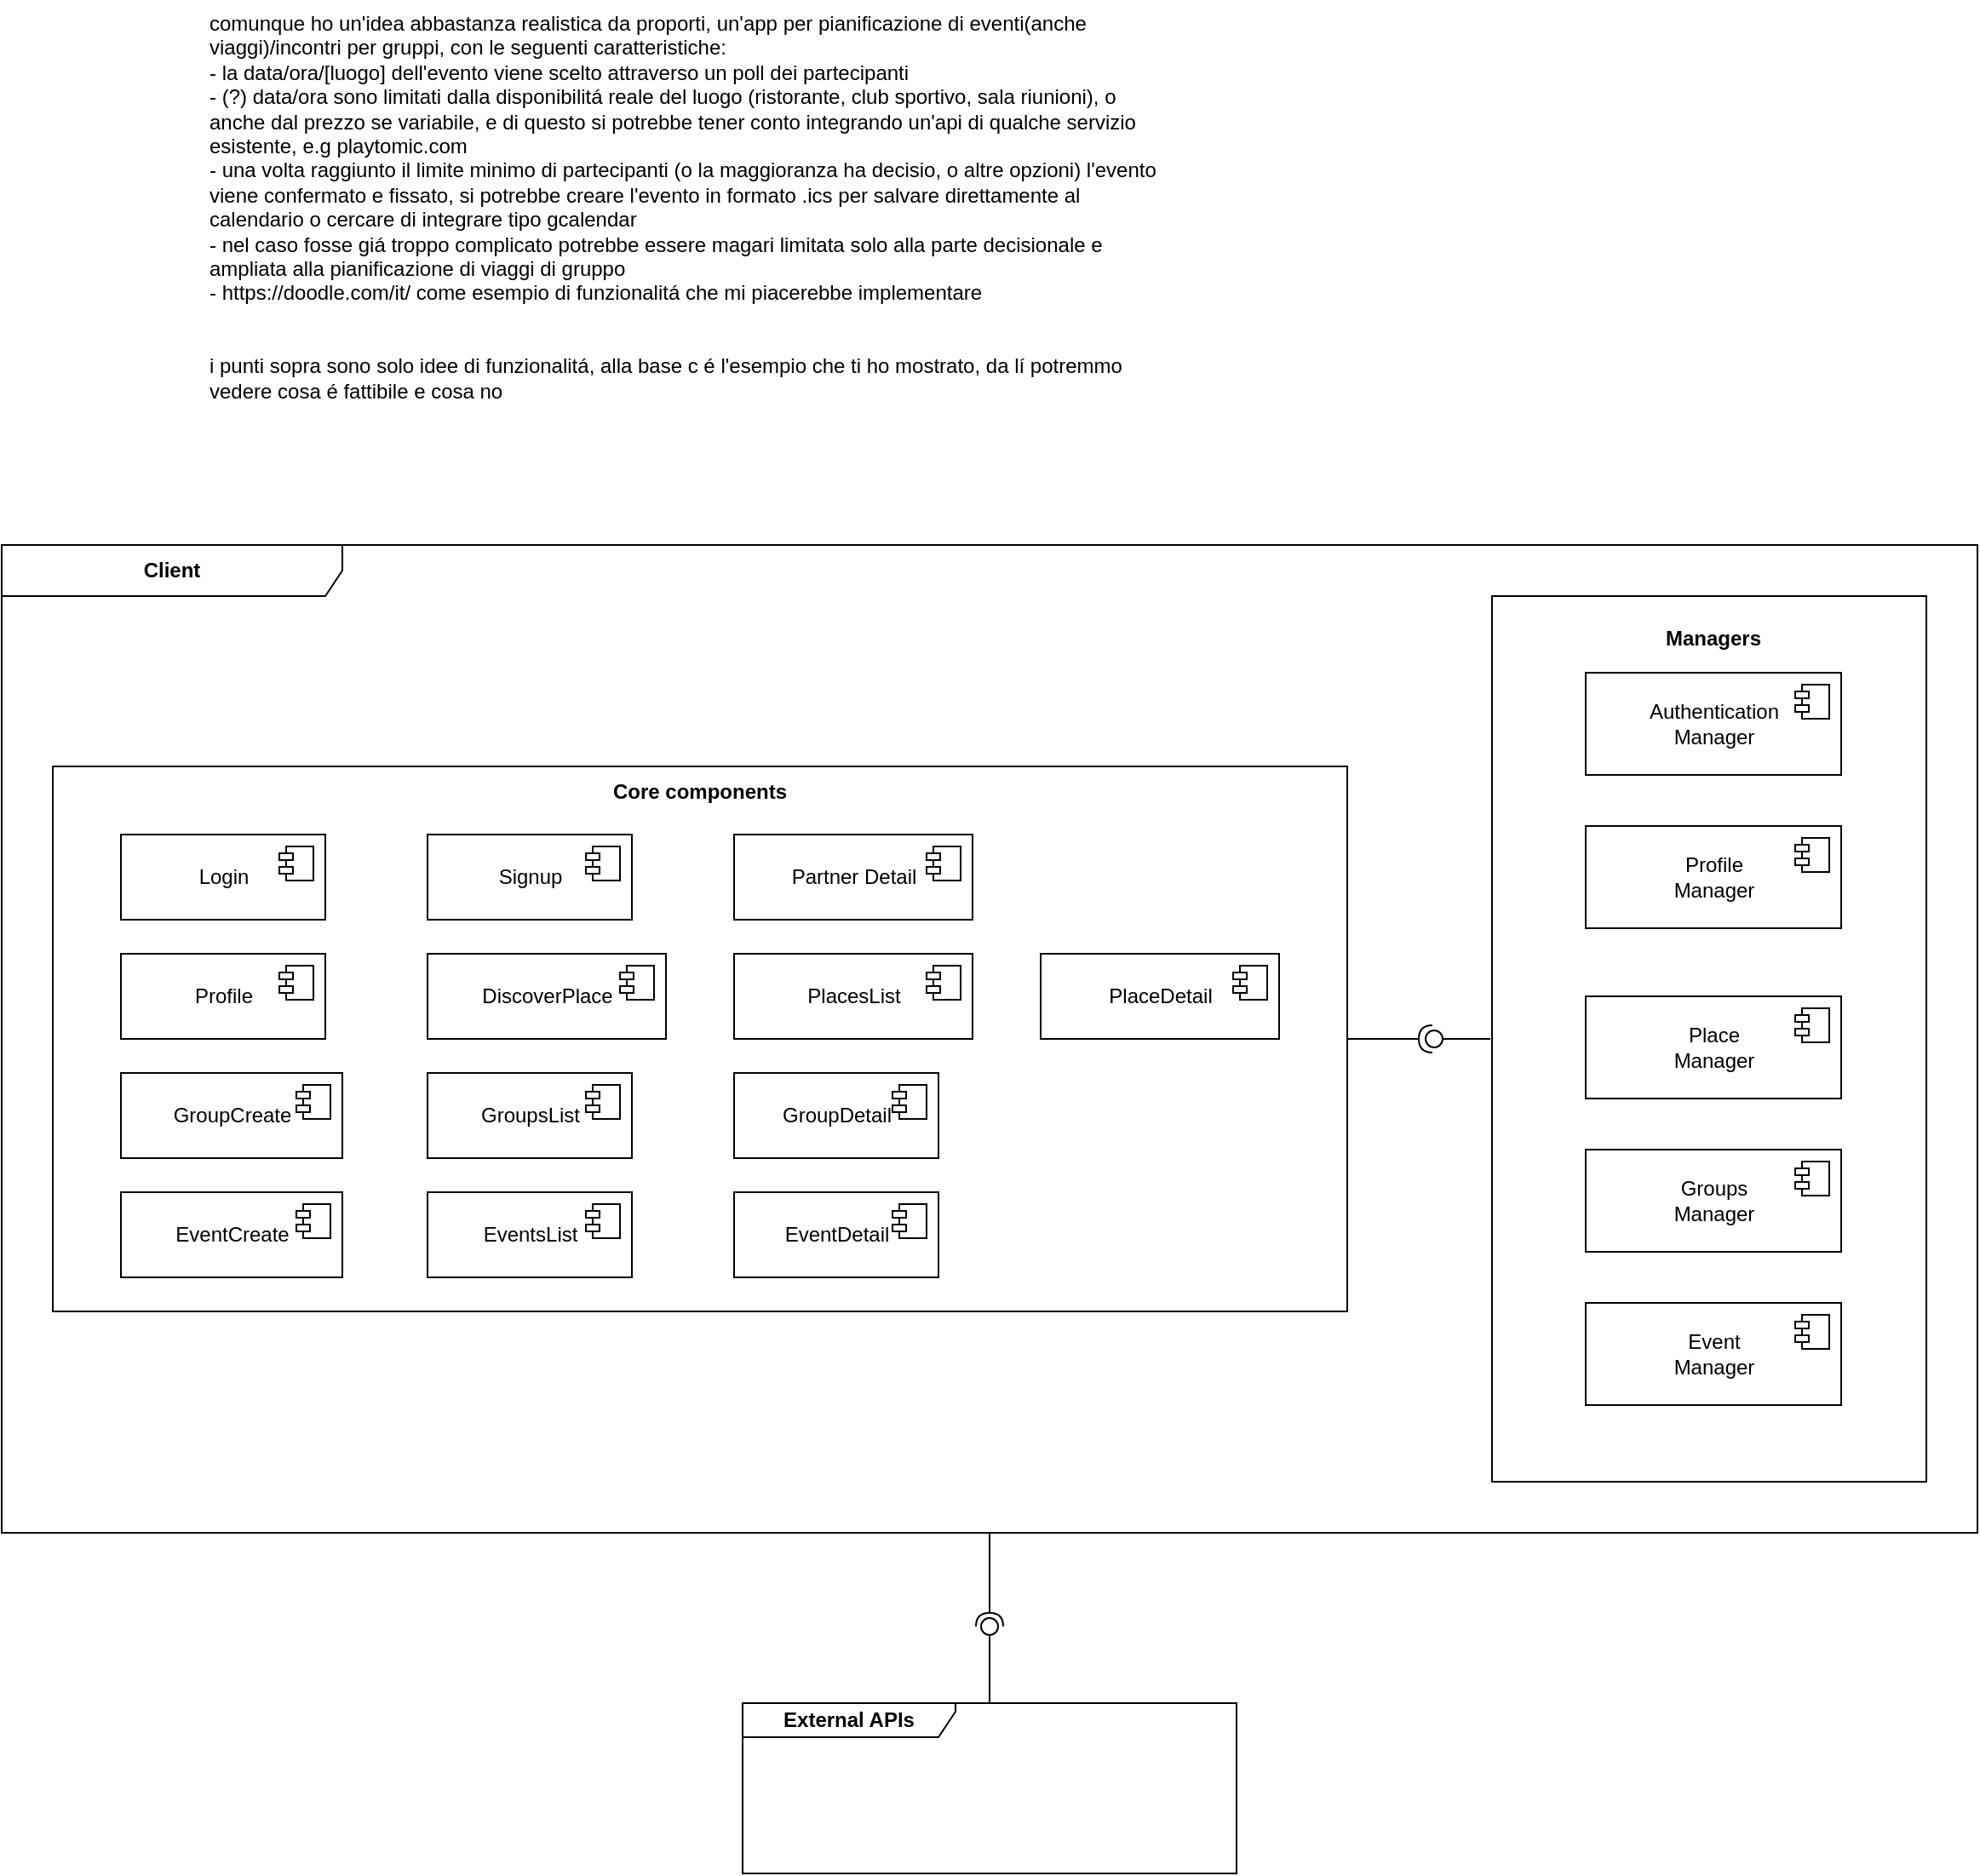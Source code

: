 <mxfile version="20.3.7" type="github">
  <diagram id="-GTF0T2p4a_TMD8wn8V1" name="Page-1">
    <mxGraphModel dx="1851" dy="1510" grid="1" gridSize="10" guides="1" tooltips="1" connect="1" arrows="1" fold="1" page="0" pageScale="1" pageWidth="850" pageHeight="1100" math="0" shadow="0">
      <root>
        <mxCell id="0" />
        <mxCell id="1" parent="0" />
        <mxCell id="lInJ1SMx12R_getJKhRr-59" value="&lt;b&gt;Client&lt;/b&gt;" style="shape=umlFrame;whiteSpace=wrap;html=1;width=200;height=30;" vertex="1" parent="1">
          <mxGeometry x="10" y="110" width="1160" height="580" as="geometry" />
        </mxCell>
        <mxCell id="lInJ1SMx12R_getJKhRr-57" value="" style="rounded=0;whiteSpace=wrap;html=1;" vertex="1" parent="1">
          <mxGeometry x="885" y="140" width="255" height="520" as="geometry" />
        </mxCell>
        <mxCell id="lInJ1SMx12R_getJKhRr-27" value="" style="rounded=0;whiteSpace=wrap;html=1;align=center;" vertex="1" parent="1">
          <mxGeometry x="40" y="240" width="760" height="320" as="geometry" />
        </mxCell>
        <mxCell id="NVFizDcmDonX99uOvucX-8" value="comunque ho un&#39;idea abbastanza realistica da proporti, un&#39;app per pianificazione di eventi(anche viaggi)/incontri per gruppi, con le seguenti caratteristiche:&#xa;- la data/ora/[luogo] dell&#39;evento viene scelto attraverso un poll dei partecipanti&#xa;- (?) data/ora sono limitati dalla disponibilitá reale del luogo (ristorante, club sportivo, sala riunioni), o anche dal prezzo se variabile, e di questo si potrebbe tener conto integrando un&#39;api di qualche servizio esistente, e.g playtomic.com&#xa;- una volta raggiunto il limite minimo di partecipanti (o la maggioranza ha decisio, o altre opzioni) l&#39;evento viene confermato e fissato, si potrebbe creare l&#39;evento in formato .ics per salvare direttamente al calendario o cercare di integrare tipo gcalendar&#xa;- nel caso fosse giá troppo complicato potrebbe essere magari limitata solo alla parte decisionale e ampliata alla pianificazione di viaggi di gruppo&#xa;- https://doodle.com/it/ come esempio di funzionalitá che mi piacerebbe implementare&#xa;&#xa;&#xa;i punti sopra sono solo idee di funzionalitá, alla base c é l&#39;esempio che ti ho mostrato, da lí potremmo vedere cosa é fattibile e cosa no" style="text;whiteSpace=wrap;html=1;" parent="1" vertex="1">
          <mxGeometry x="130" y="-210" width="560" height="250" as="geometry" />
        </mxCell>
        <mxCell id="NVFizDcmDonX99uOvucX-17" value="Login" style="html=1;dropTarget=0;" parent="1" vertex="1">
          <mxGeometry x="80" y="280" width="120" height="50" as="geometry" />
        </mxCell>
        <mxCell id="NVFizDcmDonX99uOvucX-18" value="" style="shape=module;jettyWidth=8;jettyHeight=4;" parent="NVFizDcmDonX99uOvucX-17" vertex="1">
          <mxGeometry x="1" width="20" height="20" relative="1" as="geometry">
            <mxPoint x="-27" y="7" as="offset" />
          </mxGeometry>
        </mxCell>
        <mxCell id="NVFizDcmDonX99uOvucX-19" value="Signup&lt;span style=&quot;color: rgba(0, 0, 0, 0); font-family: monospace; font-size: 0px; text-align: start;&quot;&gt;%3CmxGraphModel%3E%3Croot%3E%3CmxCell%20id%3D%220%22%2F%3E%3CmxCell%20id%3D%221%22%20parent%3D%220%22%2F%3E%3CmxCell%20id%3D%222%22%20value%3D%22Login%22%20style%3D%22html%3D1%3BdropTarget%3D0%3B%22%20vertex%3D%221%22%20parent%3D%221%22%3E%3CmxGeometry%20x%3D%2280%22%20y%3D%22280%22%20width%3D%22120%22%20height%3D%2250%22%20as%3D%22geometry%22%2F%3E%3C%2FmxCell%3E%3CmxCell%20id%3D%223%22%20value%3D%22%22%20style%3D%22shape%3Dmodule%3BjettyWidth%3D8%3BjettyHeight%3D4%3B%22%20vertex%3D%221%22%20parent%3D%222%22%3E%3CmxGeometry%20x%3D%221%22%20width%3D%2220%22%20height%3D%2220%22%20relative%3D%221%22%20as%3D%22geometry%22%3E%3CmxPoint%20x%3D%22-27%22%20y%3D%227%22%20as%3D%22offset%22%2F%3E%3C%2FmxGeometry%3E%3C%2FmxCell%3E%3C%2Froot%3E%3C%2FmxGraphModel%3E&lt;/span&gt;&lt;span style=&quot;color: rgba(0, 0, 0, 0); font-family: monospace; font-size: 0px; text-align: start;&quot;&gt;%3CmxGraphModel%3E%3Croot%3E%3CmxCell%20id%3D%220%22%2F%3E%3CmxCell%20id%3D%221%22%20parent%3D%220%22%2F%3E%3CmxCell%20id%3D%222%22%20value%3D%22Login%22%20style%3D%22html%3D1%3BdropTarget%3D0%3B%22%20vertex%3D%221%22%20parent%3D%221%22%3E%3CmxGeometry%20x%3D%2280%22%20y%3D%22280%22%20width%3D%22120%22%20height%3D%2250%22%20as%3D%22geometry%22%2F%3E%3C%2FmxCell%3E%3CmxCell%20id%3D%223%22%20value%3D%22%22%20style%3D%22shape%3Dmodule%3BjettyWidth%3D8%3BjettyHeight%3D4%3B%22%20vertex%3D%221%22%20parent%3D%222%22%3E%3CmxGeometry%20x%3D%221%22%20width%3D%2220%22%20height%3D%2220%22%20relative%3D%221%22%20as%3D%22geometry%22%3E%3CmxPoint%20x%3D%22-27%22%20y%3D%227%22%20as%3D%22offset%22%2F%3E%3C%2FmxGeometry%3E%3C%2FmxCell%3E%3C%2Froot%3E%3C%2FmxGraphModel%3E&lt;/span&gt;" style="html=1;dropTarget=0;" parent="1" vertex="1">
          <mxGeometry x="260" y="280" width="120" height="50" as="geometry" />
        </mxCell>
        <mxCell id="NVFizDcmDonX99uOvucX-20" value="" style="shape=module;jettyWidth=8;jettyHeight=4;" parent="NVFizDcmDonX99uOvucX-19" vertex="1">
          <mxGeometry x="1" width="20" height="20" relative="1" as="geometry">
            <mxPoint x="-27" y="7" as="offset" />
          </mxGeometry>
        </mxCell>
        <mxCell id="NVFizDcmDonX99uOvucX-21" value="Partner Detail" style="html=1;dropTarget=0;" parent="1" vertex="1">
          <mxGeometry x="440" y="280" width="140" height="50" as="geometry" />
        </mxCell>
        <mxCell id="NVFizDcmDonX99uOvucX-22" value="" style="shape=module;jettyWidth=8;jettyHeight=4;" parent="NVFizDcmDonX99uOvucX-21" vertex="1">
          <mxGeometry x="1" width="20" height="20" relative="1" as="geometry">
            <mxPoint x="-27" y="7" as="offset" />
          </mxGeometry>
        </mxCell>
        <mxCell id="NVFizDcmDonX99uOvucX-24" value="Profile" style="html=1;dropTarget=0;" parent="1" vertex="1">
          <mxGeometry x="80" y="350" width="120" height="50" as="geometry" />
        </mxCell>
        <mxCell id="NVFizDcmDonX99uOvucX-25" value="" style="shape=module;jettyWidth=8;jettyHeight=4;" parent="NVFizDcmDonX99uOvucX-24" vertex="1">
          <mxGeometry x="1" width="20" height="20" relative="1" as="geometry">
            <mxPoint x="-27" y="7" as="offset" />
          </mxGeometry>
        </mxCell>
        <mxCell id="NVFizDcmDonX99uOvucX-26" value="EventDetail" style="html=1;dropTarget=0;" parent="1" vertex="1">
          <mxGeometry x="440" y="490" width="120" height="50" as="geometry" />
        </mxCell>
        <mxCell id="NVFizDcmDonX99uOvucX-27" value="" style="shape=module;jettyWidth=8;jettyHeight=4;" parent="NVFizDcmDonX99uOvucX-26" vertex="1">
          <mxGeometry x="1" width="20" height="20" relative="1" as="geometry">
            <mxPoint x="-27" y="7" as="offset" />
          </mxGeometry>
        </mxCell>
        <mxCell id="NVFizDcmDonX99uOvucX-28" value="EventsList" style="html=1;dropTarget=0;" parent="1" vertex="1">
          <mxGeometry x="260" y="490" width="120" height="50" as="geometry" />
        </mxCell>
        <mxCell id="NVFizDcmDonX99uOvucX-29" value="" style="shape=module;jettyWidth=8;jettyHeight=4;" parent="NVFizDcmDonX99uOvucX-28" vertex="1">
          <mxGeometry x="1" width="20" height="20" relative="1" as="geometry">
            <mxPoint x="-27" y="7" as="offset" />
          </mxGeometry>
        </mxCell>
        <mxCell id="NVFizDcmDonX99uOvucX-31" value="GroupsList" style="html=1;dropTarget=0;" parent="1" vertex="1">
          <mxGeometry x="260" y="420" width="120" height="50" as="geometry" />
        </mxCell>
        <mxCell id="NVFizDcmDonX99uOvucX-32" value="" style="shape=module;jettyWidth=8;jettyHeight=4;" parent="NVFizDcmDonX99uOvucX-31" vertex="1">
          <mxGeometry x="1" width="20" height="20" relative="1" as="geometry">
            <mxPoint x="-27" y="7" as="offset" />
          </mxGeometry>
        </mxCell>
        <mxCell id="lInJ1SMx12R_getJKhRr-1" value="GroupDetail" style="html=1;dropTarget=0;" vertex="1" parent="1">
          <mxGeometry x="440" y="420" width="120" height="50" as="geometry" />
        </mxCell>
        <mxCell id="lInJ1SMx12R_getJKhRr-2" value="" style="shape=module;jettyWidth=8;jettyHeight=4;" vertex="1" parent="lInJ1SMx12R_getJKhRr-1">
          <mxGeometry x="1" width="20" height="20" relative="1" as="geometry">
            <mxPoint x="-27" y="7" as="offset" />
          </mxGeometry>
        </mxCell>
        <mxCell id="lInJ1SMx12R_getJKhRr-3" value="EventCreate" style="html=1;dropTarget=0;" vertex="1" parent="1">
          <mxGeometry x="80" y="490" width="130" height="50" as="geometry" />
        </mxCell>
        <mxCell id="lInJ1SMx12R_getJKhRr-4" value="" style="shape=module;jettyWidth=8;jettyHeight=4;" vertex="1" parent="lInJ1SMx12R_getJKhRr-3">
          <mxGeometry x="1" width="20" height="20" relative="1" as="geometry">
            <mxPoint x="-27" y="7" as="offset" />
          </mxGeometry>
        </mxCell>
        <mxCell id="lInJ1SMx12R_getJKhRr-5" value="DiscoverPlace" style="html=1;dropTarget=0;" vertex="1" parent="1">
          <mxGeometry x="260" y="350" width="140" height="50" as="geometry" />
        </mxCell>
        <mxCell id="lInJ1SMx12R_getJKhRr-6" value="" style="shape=module;jettyWidth=8;jettyHeight=4;" vertex="1" parent="lInJ1SMx12R_getJKhRr-5">
          <mxGeometry x="1" width="20" height="20" relative="1" as="geometry">
            <mxPoint x="-27" y="7" as="offset" />
          </mxGeometry>
        </mxCell>
        <mxCell id="lInJ1SMx12R_getJKhRr-7" value="GroupCreate" style="html=1;dropTarget=0;" vertex="1" parent="1">
          <mxGeometry x="80" y="420" width="130" height="50" as="geometry" />
        </mxCell>
        <mxCell id="lInJ1SMx12R_getJKhRr-8" value="" style="shape=module;jettyWidth=8;jettyHeight=4;" vertex="1" parent="lInJ1SMx12R_getJKhRr-7">
          <mxGeometry x="1" width="20" height="20" relative="1" as="geometry">
            <mxPoint x="-27" y="7" as="offset" />
          </mxGeometry>
        </mxCell>
        <mxCell id="lInJ1SMx12R_getJKhRr-9" value="PlacesList&lt;span style=&quot;color: rgba(0, 0, 0, 0); font-family: monospace; font-size: 0px; text-align: start;&quot;&gt;%3CmxGraphModel%3E%3Croot%3E%3CmxCell%20id%3D%220%22%2F%3E%3CmxCell%20id%3D%221%22%20parent%3D%220%22%2F%3E%3CmxCell%20id%3D%222%22%20value%3D%22DiscoverPlace%22%20style%3D%22html%3D1%3BdropTarget%3D0%3B%22%20vertex%3D%221%22%20parent%3D%221%22%3E%3CmxGeometry%20x%3D%22260%22%20y%3D%22370%22%20width%3D%22140%22%20height%3D%2250%22%20as%3D%22geometry%22%2F%3E%3C%2FmxCell%3E%3CmxCell%20id%3D%223%22%20value%3D%22%22%20style%3D%22shape%3Dmodule%3BjettyWidth%3D8%3BjettyHeight%3D4%3B%22%20vertex%3D%221%22%20parent%3D%222%22%3E%3CmxGeometry%20x%3D%221%22%20width%3D%2220%22%20height%3D%2220%22%20relative%3D%221%22%20as%3D%22geometry%22%3E%3CmxPoint%20x%3D%22-27%22%20y%3D%227%22%20as%3D%22offset%22%2F%3E%3C%2FmxGeometry%3E%3C%2FmxCell%3E%3C%2Froot%3E%3C%2FmxGraphModel%3E&lt;/span&gt;" style="html=1;dropTarget=0;" vertex="1" parent="1">
          <mxGeometry x="440" y="350" width="140" height="50" as="geometry" />
        </mxCell>
        <mxCell id="lInJ1SMx12R_getJKhRr-10" value="" style="shape=module;jettyWidth=8;jettyHeight=4;" vertex="1" parent="lInJ1SMx12R_getJKhRr-9">
          <mxGeometry x="1" width="20" height="20" relative="1" as="geometry">
            <mxPoint x="-27" y="7" as="offset" />
          </mxGeometry>
        </mxCell>
        <mxCell id="lInJ1SMx12R_getJKhRr-11" value="PlaceDetail" style="html=1;dropTarget=0;" vertex="1" parent="1">
          <mxGeometry x="620" y="350" width="140" height="50" as="geometry" />
        </mxCell>
        <mxCell id="lInJ1SMx12R_getJKhRr-12" value="" style="shape=module;jettyWidth=8;jettyHeight=4;" vertex="1" parent="lInJ1SMx12R_getJKhRr-11">
          <mxGeometry x="1" width="20" height="20" relative="1" as="geometry">
            <mxPoint x="-27" y="7" as="offset" />
          </mxGeometry>
        </mxCell>
        <mxCell id="lInJ1SMx12R_getJKhRr-30" value="&lt;b&gt;Core components&lt;/b&gt;" style="text;html=1;strokeColor=none;fillColor=none;align=center;verticalAlign=middle;whiteSpace=wrap;rounded=0;" vertex="1" parent="1">
          <mxGeometry x="345" y="240" width="150" height="30" as="geometry" />
        </mxCell>
        <mxCell id="lInJ1SMx12R_getJKhRr-39" value="" style="rounded=0;orthogonalLoop=1;jettySize=auto;html=1;endArrow=none;endFill=0;sketch=0;sourcePerimeterSpacing=0;targetPerimeterSpacing=0;" edge="1" parent="1">
          <mxGeometry relative="1" as="geometry">
            <mxPoint x="884" y="400" as="sourcePoint" />
            <mxPoint x="850" y="400" as="targetPoint" />
          </mxGeometry>
        </mxCell>
        <mxCell id="lInJ1SMx12R_getJKhRr-40" value="" style="rounded=0;orthogonalLoop=1;jettySize=auto;html=1;endArrow=halfCircle;endFill=0;endSize=6;strokeWidth=1;sketch=0;exitX=1;exitY=0.5;exitDx=0;exitDy=0;" edge="1" parent="1" source="lInJ1SMx12R_getJKhRr-27">
          <mxGeometry relative="1" as="geometry">
            <mxPoint x="896" y="465" as="sourcePoint" />
            <mxPoint x="850" y="400" as="targetPoint" />
          </mxGeometry>
        </mxCell>
        <mxCell id="lInJ1SMx12R_getJKhRr-41" value="" style="ellipse;whiteSpace=wrap;html=1;align=center;aspect=fixed;resizable=0;points=[];outlineConnect=0;sketch=0;" vertex="1" parent="1">
          <mxGeometry x="846" y="395" width="10" height="10" as="geometry" />
        </mxCell>
        <mxCell id="lInJ1SMx12R_getJKhRr-44" value="Authentication&lt;br&gt;Manager" style="html=1;dropTarget=0;" vertex="1" parent="1">
          <mxGeometry x="940" y="185" width="150" height="60" as="geometry" />
        </mxCell>
        <mxCell id="lInJ1SMx12R_getJKhRr-45" value="" style="shape=module;jettyWidth=8;jettyHeight=4;" vertex="1" parent="lInJ1SMx12R_getJKhRr-44">
          <mxGeometry x="1" width="20" height="20" relative="1" as="geometry">
            <mxPoint x="-27" y="7" as="offset" />
          </mxGeometry>
        </mxCell>
        <mxCell id="lInJ1SMx12R_getJKhRr-46" value="Profile&lt;br&gt;Manager" style="html=1;dropTarget=0;" vertex="1" parent="1">
          <mxGeometry x="940" y="275" width="150" height="60" as="geometry" />
        </mxCell>
        <mxCell id="lInJ1SMx12R_getJKhRr-47" value="" style="shape=module;jettyWidth=8;jettyHeight=4;" vertex="1" parent="lInJ1SMx12R_getJKhRr-46">
          <mxGeometry x="1" width="20" height="20" relative="1" as="geometry">
            <mxPoint x="-27" y="7" as="offset" />
          </mxGeometry>
        </mxCell>
        <mxCell id="lInJ1SMx12R_getJKhRr-48" value="Place&lt;br&gt;Manager" style="html=1;dropTarget=0;" vertex="1" parent="1">
          <mxGeometry x="940" y="375" width="150" height="60" as="geometry" />
        </mxCell>
        <mxCell id="lInJ1SMx12R_getJKhRr-49" value="" style="shape=module;jettyWidth=8;jettyHeight=4;" vertex="1" parent="lInJ1SMx12R_getJKhRr-48">
          <mxGeometry x="1" width="20" height="20" relative="1" as="geometry">
            <mxPoint x="-27" y="7" as="offset" />
          </mxGeometry>
        </mxCell>
        <mxCell id="lInJ1SMx12R_getJKhRr-50" value="Groups&lt;br&gt;Manager" style="html=1;dropTarget=0;" vertex="1" parent="1">
          <mxGeometry x="940" y="465" width="150" height="60" as="geometry" />
        </mxCell>
        <mxCell id="lInJ1SMx12R_getJKhRr-51" value="" style="shape=module;jettyWidth=8;jettyHeight=4;" vertex="1" parent="lInJ1SMx12R_getJKhRr-50">
          <mxGeometry x="1" width="20" height="20" relative="1" as="geometry">
            <mxPoint x="-27" y="7" as="offset" />
          </mxGeometry>
        </mxCell>
        <mxCell id="lInJ1SMx12R_getJKhRr-53" value="Event&lt;br&gt;Manager" style="html=1;dropTarget=0;" vertex="1" parent="1">
          <mxGeometry x="940" y="555" width="150" height="60" as="geometry" />
        </mxCell>
        <mxCell id="lInJ1SMx12R_getJKhRr-54" value="" style="shape=module;jettyWidth=8;jettyHeight=4;" vertex="1" parent="lInJ1SMx12R_getJKhRr-53">
          <mxGeometry x="1" width="20" height="20" relative="1" as="geometry">
            <mxPoint x="-27" y="7" as="offset" />
          </mxGeometry>
        </mxCell>
        <mxCell id="lInJ1SMx12R_getJKhRr-58" value="&lt;b&gt;Managers&lt;/b&gt;" style="text;html=1;strokeColor=none;fillColor=none;align=center;verticalAlign=middle;whiteSpace=wrap;rounded=0;" vertex="1" parent="1">
          <mxGeometry x="940" y="150" width="150" height="30" as="geometry" />
        </mxCell>
        <mxCell id="lInJ1SMx12R_getJKhRr-60" value="&lt;b&gt;External APIs&lt;/b&gt;" style="shape=umlFrame;whiteSpace=wrap;html=1;width=125;height=20;" vertex="1" parent="1">
          <mxGeometry x="445" y="790" width="290" height="100" as="geometry" />
        </mxCell>
        <mxCell id="lInJ1SMx12R_getJKhRr-64" value="" style="rounded=0;orthogonalLoop=1;jettySize=auto;html=1;endArrow=none;endFill=0;sketch=0;sourcePerimeterSpacing=0;targetPerimeterSpacing=0;" edge="1" target="lInJ1SMx12R_getJKhRr-66" parent="1" source="lInJ1SMx12R_getJKhRr-60">
          <mxGeometry relative="1" as="geometry">
            <mxPoint x="560" y="875" as="sourcePoint" />
          </mxGeometry>
        </mxCell>
        <mxCell id="lInJ1SMx12R_getJKhRr-65" value="" style="rounded=0;orthogonalLoop=1;jettySize=auto;html=1;endArrow=halfCircle;endFill=0;entryX=0.5;entryY=0.5;endSize=6;strokeWidth=1;sketch=0;" edge="1" target="lInJ1SMx12R_getJKhRr-66" parent="1" source="lInJ1SMx12R_getJKhRr-59">
          <mxGeometry relative="1" as="geometry">
            <mxPoint x="600" y="875" as="sourcePoint" />
          </mxGeometry>
        </mxCell>
        <mxCell id="lInJ1SMx12R_getJKhRr-66" value="" style="ellipse;whiteSpace=wrap;html=1;align=center;aspect=fixed;resizable=0;points=[];outlineConnect=0;sketch=0;" vertex="1" parent="1">
          <mxGeometry x="585" y="740" width="10" height="10" as="geometry" />
        </mxCell>
      </root>
    </mxGraphModel>
  </diagram>
</mxfile>
